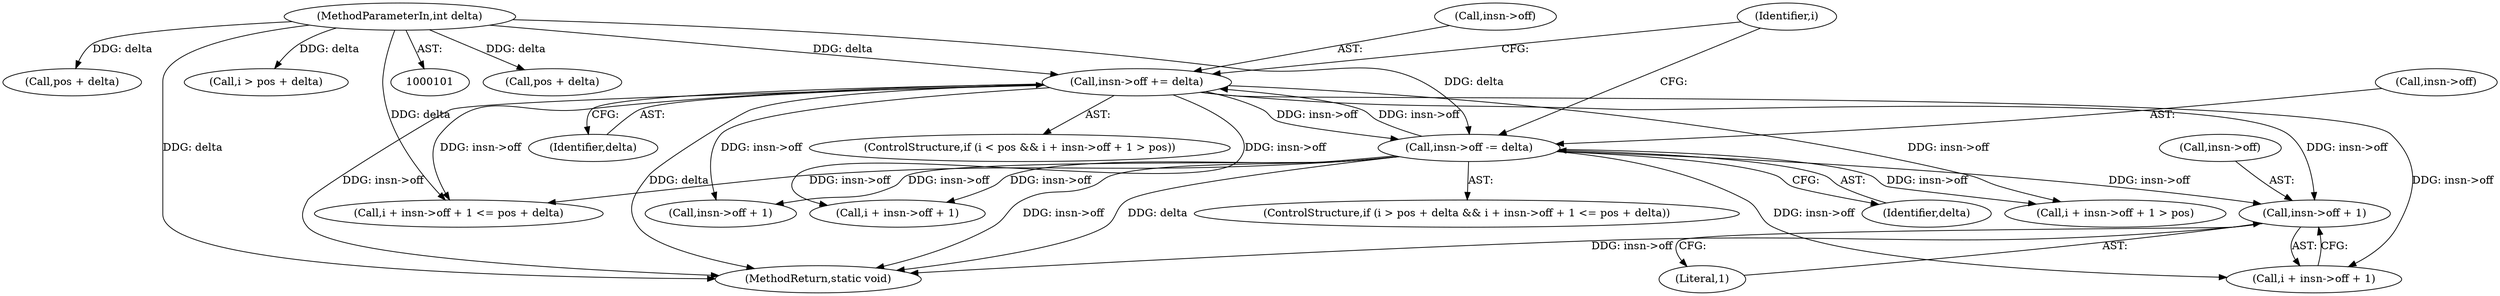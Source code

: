 digraph "0_linux_a1b14d27ed0965838350f1377ff97c93ee383492@pointer" {
"1000184" [label="(Call,insn->off + 1)"];
"1000168" [label="(Call,insn->off += delta)"];
"1000104" [label="(MethodParameterIn,int delta)"];
"1000192" [label="(Call,insn->off -= delta)"];
"1000159" [label="(Call,i + insn->off + 1 > pos)"];
"1000182" [label="(Call,i + insn->off + 1)"];
"1000128" [label="(Identifier,i)"];
"1000162" [label="(Call,insn->off + 1)"];
"1000178" [label="(Call,pos + delta)"];
"1000174" [label="(ControlStructure,if (i > pos + delta && i + insn->off + 1 <= pos + delta))"];
"1000169" [label="(Call,insn->off)"];
"1000184" [label="(Call,insn->off + 1)"];
"1000189" [label="(Call,pos + delta)"];
"1000172" [label="(Identifier,delta)"];
"1000197" [label="(MethodReturn,static void)"];
"1000160" [label="(Call,i + insn->off + 1)"];
"1000154" [label="(ControlStructure,if (i < pos && i + insn->off + 1 > pos))"];
"1000196" [label="(Identifier,delta)"];
"1000176" [label="(Call,i > pos + delta)"];
"1000193" [label="(Call,insn->off)"];
"1000188" [label="(Literal,1)"];
"1000192" [label="(Call,insn->off -= delta)"];
"1000104" [label="(MethodParameterIn,int delta)"];
"1000185" [label="(Call,insn->off)"];
"1000168" [label="(Call,insn->off += delta)"];
"1000181" [label="(Call,i + insn->off + 1 <= pos + delta)"];
"1000184" -> "1000182"  [label="AST: "];
"1000184" -> "1000188"  [label="CFG: "];
"1000185" -> "1000184"  [label="AST: "];
"1000188" -> "1000184"  [label="AST: "];
"1000182" -> "1000184"  [label="CFG: "];
"1000184" -> "1000197"  [label="DDG: insn->off"];
"1000168" -> "1000184"  [label="DDG: insn->off"];
"1000192" -> "1000184"  [label="DDG: insn->off"];
"1000168" -> "1000154"  [label="AST: "];
"1000168" -> "1000172"  [label="CFG: "];
"1000169" -> "1000168"  [label="AST: "];
"1000172" -> "1000168"  [label="AST: "];
"1000128" -> "1000168"  [label="CFG: "];
"1000168" -> "1000197"  [label="DDG: delta"];
"1000168" -> "1000197"  [label="DDG: insn->off"];
"1000168" -> "1000159"  [label="DDG: insn->off"];
"1000168" -> "1000160"  [label="DDG: insn->off"];
"1000168" -> "1000162"  [label="DDG: insn->off"];
"1000104" -> "1000168"  [label="DDG: delta"];
"1000192" -> "1000168"  [label="DDG: insn->off"];
"1000168" -> "1000181"  [label="DDG: insn->off"];
"1000168" -> "1000182"  [label="DDG: insn->off"];
"1000168" -> "1000192"  [label="DDG: insn->off"];
"1000104" -> "1000101"  [label="AST: "];
"1000104" -> "1000197"  [label="DDG: delta"];
"1000104" -> "1000176"  [label="DDG: delta"];
"1000104" -> "1000178"  [label="DDG: delta"];
"1000104" -> "1000181"  [label="DDG: delta"];
"1000104" -> "1000189"  [label="DDG: delta"];
"1000104" -> "1000192"  [label="DDG: delta"];
"1000192" -> "1000174"  [label="AST: "];
"1000192" -> "1000196"  [label="CFG: "];
"1000193" -> "1000192"  [label="AST: "];
"1000196" -> "1000192"  [label="AST: "];
"1000128" -> "1000192"  [label="CFG: "];
"1000192" -> "1000197"  [label="DDG: insn->off"];
"1000192" -> "1000197"  [label="DDG: delta"];
"1000192" -> "1000159"  [label="DDG: insn->off"];
"1000192" -> "1000160"  [label="DDG: insn->off"];
"1000192" -> "1000162"  [label="DDG: insn->off"];
"1000192" -> "1000181"  [label="DDG: insn->off"];
"1000192" -> "1000182"  [label="DDG: insn->off"];
}

